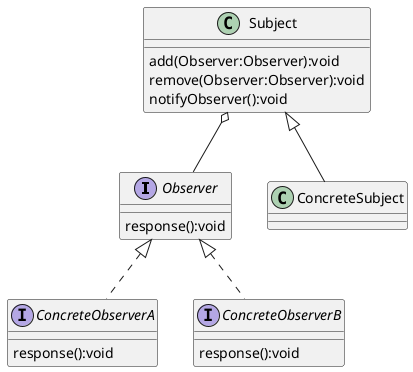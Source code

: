 @startuml

interface Observer
Class Subject
Class ConcreteObserverA
Class ConcreteObserverB
Class ConcreteSubject

Observer <|..ConcreteObserverA
Observer <|..ConcreteObserverB

Subject<|--ConcreteSubject

Subject o-- Observer

interface Observer{
    response():void
}
interface ConcreteObserverA{
    response():void
}

interface ConcreteObserverB{
    response():void
}
Class Subject{
    add(Observer:Observer):void
    remove(Observer:Observer):void
    notifyObserver():void
}

@enduml